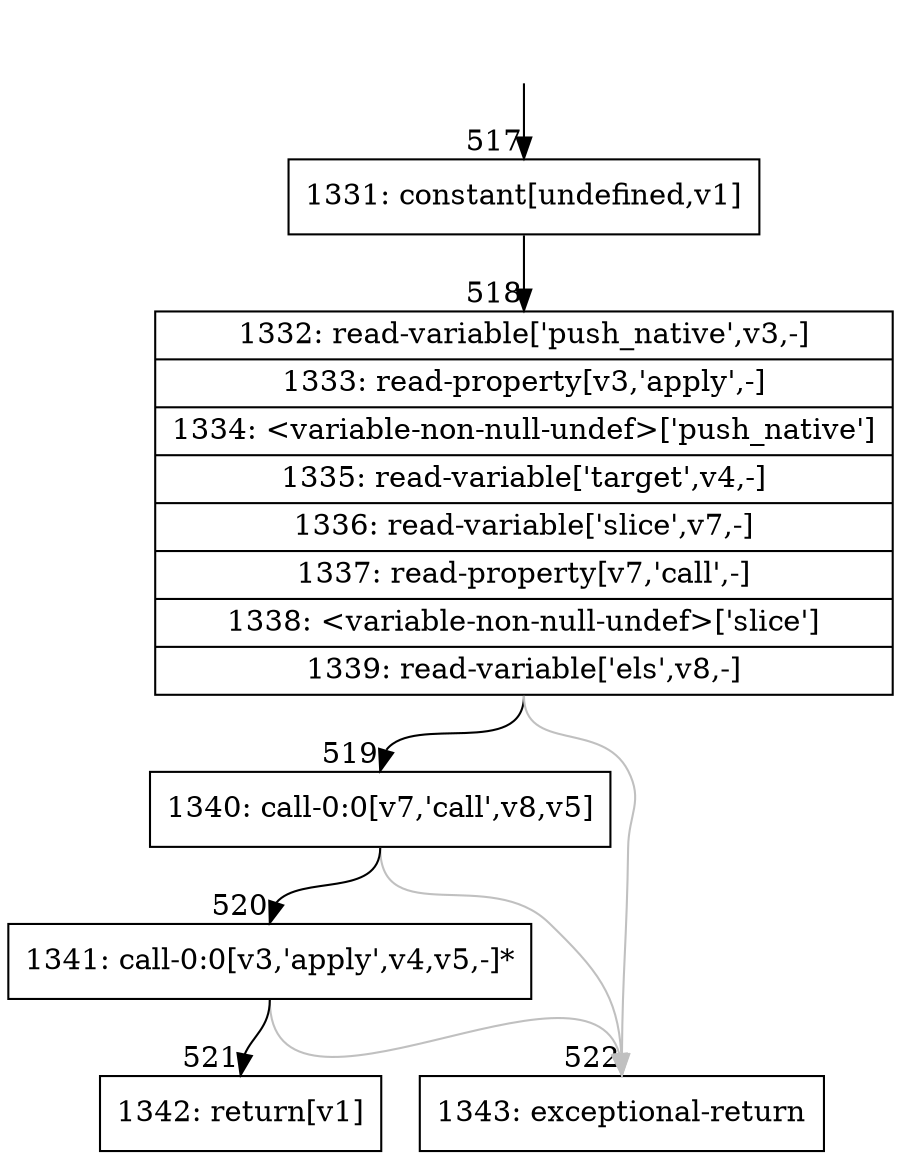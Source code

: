 digraph {
rankdir="TD"
BB_entry48[shape=none,label=""];
BB_entry48 -> BB517 [tailport=s, headport=n, headlabel="    517"]
BB517 [shape=record label="{1331: constant[undefined,v1]}" ] 
BB517 -> BB518 [tailport=s, headport=n, headlabel="      518"]
BB518 [shape=record label="{1332: read-variable['push_native',v3,-]|1333: read-property[v3,'apply',-]|1334: \<variable-non-null-undef\>['push_native']|1335: read-variable['target',v4,-]|1336: read-variable['slice',v7,-]|1337: read-property[v7,'call',-]|1338: \<variable-non-null-undef\>['slice']|1339: read-variable['els',v8,-]}" ] 
BB518 -> BB519 [tailport=s, headport=n, headlabel="      519"]
BB518 -> BB522 [tailport=s, headport=n, color=gray, headlabel="      522"]
BB519 [shape=record label="{1340: call-0:0[v7,'call',v8,v5]}" ] 
BB519 -> BB520 [tailport=s, headport=n, headlabel="      520"]
BB519 -> BB522 [tailport=s, headport=n, color=gray]
BB520 [shape=record label="{1341: call-0:0[v3,'apply',v4,v5,-]*}" ] 
BB520 -> BB521 [tailport=s, headport=n, headlabel="      521"]
BB520 -> BB522 [tailport=s, headport=n, color=gray]
BB521 [shape=record label="{1342: return[v1]}" ] 
BB522 [shape=record label="{1343: exceptional-return}" ] 
}
